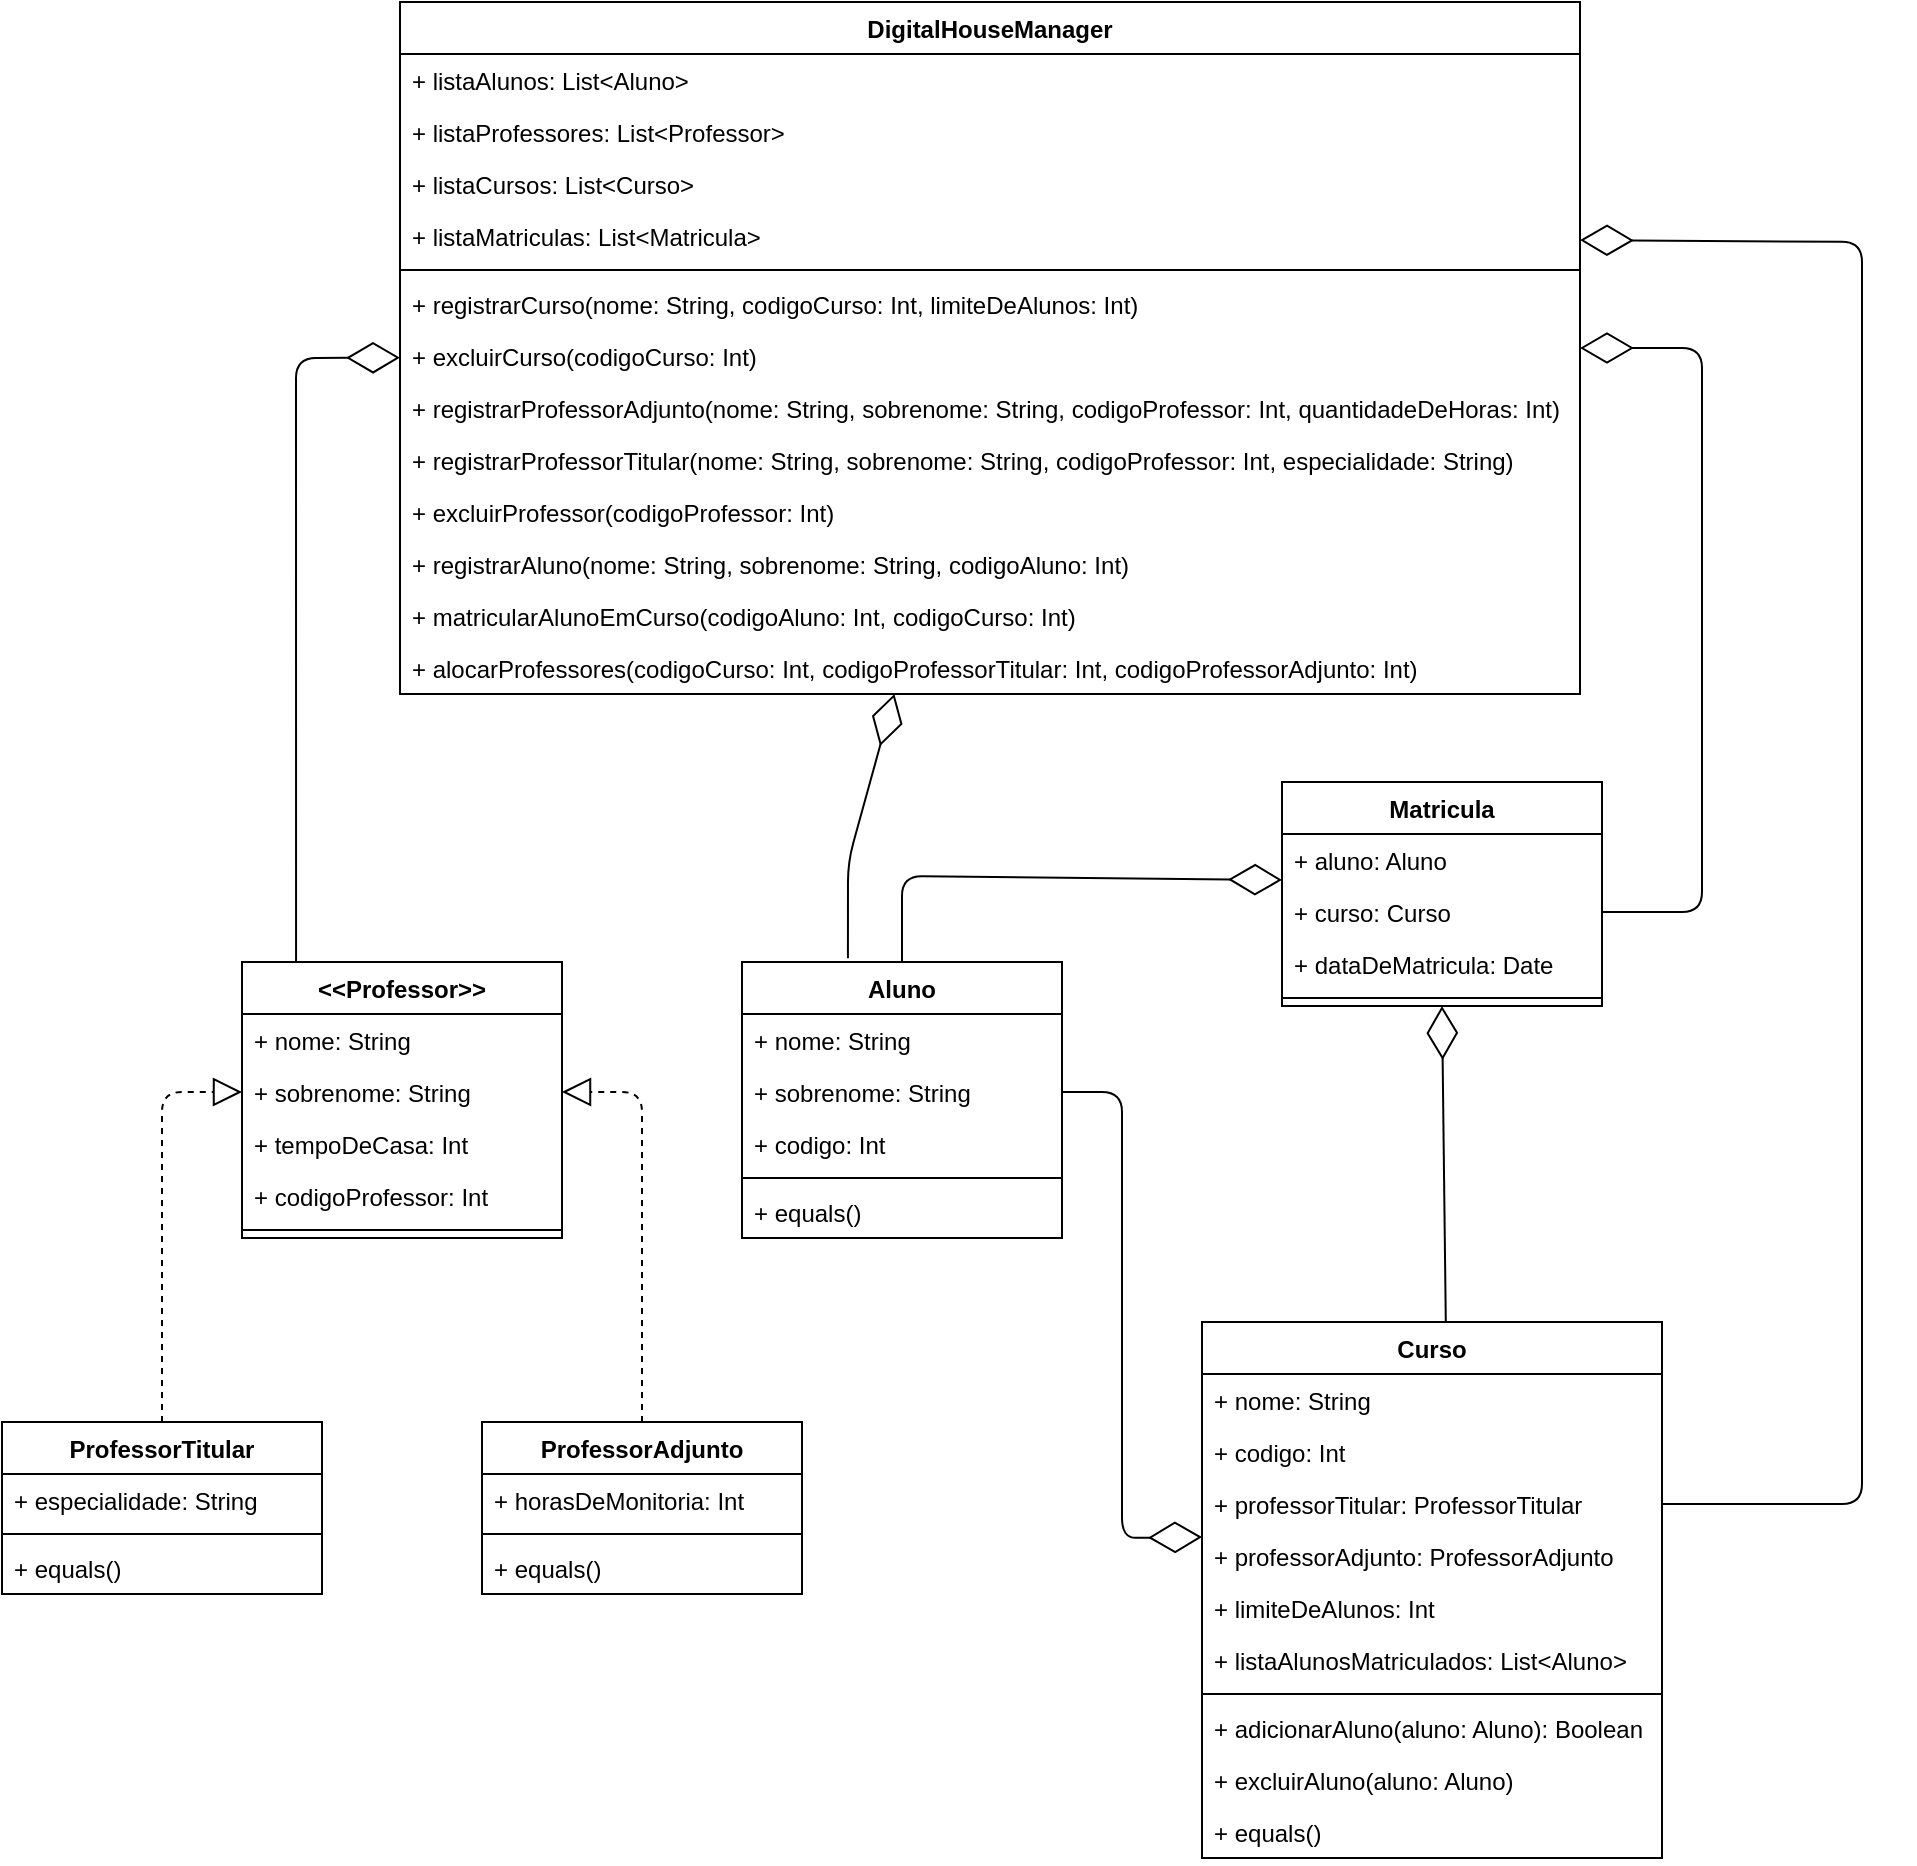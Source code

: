 <mxfile version="13.7.5" type="device"><diagram id="CSiTn9hd6-xCEIDapkxO" name="Page-1"><mxGraphModel dx="1695" dy="1651" grid="1" gridSize="10" guides="1" tooltips="1" connect="1" arrows="1" fold="1" page="1" pageScale="1" pageWidth="827" pageHeight="1169" math="0" shadow="0"><root><mxCell id="0"/><mxCell id="1" parent="0"/><mxCell id="4diedzbqZxgubI4D-eg0-1" value="Aluno" style="swimlane;fontStyle=1;align=center;verticalAlign=top;childLayout=stackLayout;horizontal=1;startSize=26;horizontalStack=0;resizeParent=1;resizeParentMax=0;resizeLast=0;collapsible=1;marginBottom=0;" parent="1" vertex="1"><mxGeometry x="290" y="30" width="160" height="138" as="geometry"/></mxCell><mxCell id="4diedzbqZxgubI4D-eg0-2" value="+ nome: String" style="text;strokeColor=none;fillColor=none;align=left;verticalAlign=top;spacingLeft=4;spacingRight=4;overflow=hidden;rotatable=0;points=[[0,0.5],[1,0.5]];portConstraint=eastwest;" parent="4diedzbqZxgubI4D-eg0-1" vertex="1"><mxGeometry y="26" width="160" height="26" as="geometry"/></mxCell><mxCell id="4diedzbqZxgubI4D-eg0-5" value="+ sobrenome: String" style="text;strokeColor=none;fillColor=none;align=left;verticalAlign=top;spacingLeft=4;spacingRight=4;overflow=hidden;rotatable=0;points=[[0,0.5],[1,0.5]];portConstraint=eastwest;" parent="4diedzbqZxgubI4D-eg0-1" vertex="1"><mxGeometry y="52" width="160" height="26" as="geometry"/></mxCell><mxCell id="4diedzbqZxgubI4D-eg0-6" value="+ codigo: Int" style="text;strokeColor=none;fillColor=none;align=left;verticalAlign=top;spacingLeft=4;spacingRight=4;overflow=hidden;rotatable=0;points=[[0,0.5],[1,0.5]];portConstraint=eastwest;" parent="4diedzbqZxgubI4D-eg0-1" vertex="1"><mxGeometry y="78" width="160" height="26" as="geometry"/></mxCell><mxCell id="4diedzbqZxgubI4D-eg0-3" value="" style="line;strokeWidth=1;fillColor=none;align=left;verticalAlign=middle;spacingTop=-1;spacingLeft=3;spacingRight=3;rotatable=0;labelPosition=right;points=[];portConstraint=eastwest;" parent="4diedzbqZxgubI4D-eg0-1" vertex="1"><mxGeometry y="104" width="160" height="8" as="geometry"/></mxCell><mxCell id="4diedzbqZxgubI4D-eg0-4" value="+ equals()" style="text;strokeColor=none;fillColor=none;align=left;verticalAlign=top;spacingLeft=4;spacingRight=4;overflow=hidden;rotatable=0;points=[[0,0.5],[1,0.5]];portConstraint=eastwest;" parent="4diedzbqZxgubI4D-eg0-1" vertex="1"><mxGeometry y="112" width="160" height="26" as="geometry"/></mxCell><mxCell id="uicn2okBLCUs19ZYDEfP-17" value="ProfessorAdjunto" style="swimlane;fontStyle=1;align=center;verticalAlign=top;childLayout=stackLayout;horizontal=1;startSize=26;horizontalStack=0;resizeParent=1;resizeParentMax=0;resizeLast=0;collapsible=1;marginBottom=0;" parent="1" vertex="1"><mxGeometry x="160" y="260" width="160" height="86" as="geometry"/></mxCell><mxCell id="uicn2okBLCUs19ZYDEfP-18" value="+ horasDeMonitoria: Int" style="text;strokeColor=none;fillColor=none;align=left;verticalAlign=top;spacingLeft=4;spacingRight=4;overflow=hidden;rotatable=0;points=[[0,0.5],[1,0.5]];portConstraint=eastwest;" parent="uicn2okBLCUs19ZYDEfP-17" vertex="1"><mxGeometry y="26" width="160" height="26" as="geometry"/></mxCell><mxCell id="uicn2okBLCUs19ZYDEfP-19" value="" style="line;strokeWidth=1;fillColor=none;align=left;verticalAlign=middle;spacingTop=-1;spacingLeft=3;spacingRight=3;rotatable=0;labelPosition=right;points=[];portConstraint=eastwest;" parent="uicn2okBLCUs19ZYDEfP-17" vertex="1"><mxGeometry y="52" width="160" height="8" as="geometry"/></mxCell><mxCell id="uicn2okBLCUs19ZYDEfP-20" value="+ equals()" style="text;strokeColor=none;fillColor=none;align=left;verticalAlign=top;spacingLeft=4;spacingRight=4;overflow=hidden;rotatable=0;points=[[0,0.5],[1,0.5]];portConstraint=eastwest;" parent="uicn2okBLCUs19ZYDEfP-17" vertex="1"><mxGeometry y="60" width="160" height="26" as="geometry"/></mxCell><mxCell id="uicn2okBLCUs19ZYDEfP-13" value="ProfessorTitular" style="swimlane;fontStyle=1;align=center;verticalAlign=top;childLayout=stackLayout;horizontal=1;startSize=26;horizontalStack=0;resizeParent=1;resizeParentMax=0;resizeLast=0;collapsible=1;marginBottom=0;" parent="1" vertex="1"><mxGeometry x="-80" y="260" width="160" height="86" as="geometry"/></mxCell><mxCell id="uicn2okBLCUs19ZYDEfP-14" value="+ especialidade: String" style="text;strokeColor=none;fillColor=none;align=left;verticalAlign=top;spacingLeft=4;spacingRight=4;overflow=hidden;rotatable=0;points=[[0,0.5],[1,0.5]];portConstraint=eastwest;" parent="uicn2okBLCUs19ZYDEfP-13" vertex="1"><mxGeometry y="26" width="160" height="26" as="geometry"/></mxCell><mxCell id="uicn2okBLCUs19ZYDEfP-15" value="" style="line;strokeWidth=1;fillColor=none;align=left;verticalAlign=middle;spacingTop=-1;spacingLeft=3;spacingRight=3;rotatable=0;labelPosition=right;points=[];portConstraint=eastwest;" parent="uicn2okBLCUs19ZYDEfP-13" vertex="1"><mxGeometry y="52" width="160" height="8" as="geometry"/></mxCell><mxCell id="uicn2okBLCUs19ZYDEfP-16" value="+ equals()" style="text;strokeColor=none;fillColor=none;align=left;verticalAlign=top;spacingLeft=4;spacingRight=4;overflow=hidden;rotatable=0;points=[[0,0.5],[1,0.5]];portConstraint=eastwest;" parent="uicn2okBLCUs19ZYDEfP-13" vertex="1"><mxGeometry y="60" width="160" height="26" as="geometry"/></mxCell><mxCell id="uicn2okBLCUs19ZYDEfP-6" value="&lt;&lt;Professor&gt;&gt;" style="swimlane;fontStyle=1;align=center;verticalAlign=top;childLayout=stackLayout;horizontal=1;startSize=26;horizontalStack=0;resizeParent=1;resizeParentMax=0;resizeLast=0;collapsible=1;marginBottom=0;" parent="1" vertex="1"><mxGeometry x="40" y="30" width="160" height="138" as="geometry"/></mxCell><mxCell id="uicn2okBLCUs19ZYDEfP-7" value="+ nome: String" style="text;strokeColor=none;fillColor=none;align=left;verticalAlign=top;spacingLeft=4;spacingRight=4;overflow=hidden;rotatable=0;points=[[0,0.5],[1,0.5]];portConstraint=eastwest;" parent="uicn2okBLCUs19ZYDEfP-6" vertex="1"><mxGeometry y="26" width="160" height="26" as="geometry"/></mxCell><mxCell id="uicn2okBLCUs19ZYDEfP-10" value="+ sobrenome: String" style="text;strokeColor=none;fillColor=none;align=left;verticalAlign=top;spacingLeft=4;spacingRight=4;overflow=hidden;rotatable=0;points=[[0,0.5],[1,0.5]];portConstraint=eastwest;" parent="uicn2okBLCUs19ZYDEfP-6" vertex="1"><mxGeometry y="52" width="160" height="26" as="geometry"/></mxCell><mxCell id="uicn2okBLCUs19ZYDEfP-11" value="+ tempoDeCasa: Int" style="text;strokeColor=none;fillColor=none;align=left;verticalAlign=top;spacingLeft=4;spacingRight=4;overflow=hidden;rotatable=0;points=[[0,0.5],[1,0.5]];portConstraint=eastwest;" parent="uicn2okBLCUs19ZYDEfP-6" vertex="1"><mxGeometry y="78" width="160" height="26" as="geometry"/></mxCell><mxCell id="uicn2okBLCUs19ZYDEfP-12" value="+ codigoProfessor: Int" style="text;strokeColor=none;fillColor=none;align=left;verticalAlign=top;spacingLeft=4;spacingRight=4;overflow=hidden;rotatable=0;points=[[0,0.5],[1,0.5]];portConstraint=eastwest;" parent="uicn2okBLCUs19ZYDEfP-6" vertex="1"><mxGeometry y="104" width="160" height="26" as="geometry"/></mxCell><mxCell id="uicn2okBLCUs19ZYDEfP-8" value="" style="line;strokeWidth=1;fillColor=none;align=left;verticalAlign=middle;spacingTop=-1;spacingLeft=3;spacingRight=3;rotatable=0;labelPosition=right;points=[];portConstraint=eastwest;" parent="uicn2okBLCUs19ZYDEfP-6" vertex="1"><mxGeometry y="130" width="160" height="8" as="geometry"/></mxCell><mxCell id="uicn2okBLCUs19ZYDEfP-21" value="" style="endArrow=block;dashed=1;endFill=0;endSize=12;html=1;exitX=0.5;exitY=0;exitDx=0;exitDy=0;entryX=1;entryY=0.5;entryDx=0;entryDy=0;" parent="1" source="uicn2okBLCUs19ZYDEfP-17" target="uicn2okBLCUs19ZYDEfP-10" edge="1"><mxGeometry width="160" relative="1" as="geometry"><mxPoint x="70" y="150" as="sourcePoint"/><mxPoint x="230" y="150" as="targetPoint"/><Array as="points"><mxPoint x="240" y="95"/></Array></mxGeometry></mxCell><mxCell id="uicn2okBLCUs19ZYDEfP-22" value="" style="endArrow=block;dashed=1;endFill=0;endSize=12;html=1;exitX=0.5;exitY=0;exitDx=0;exitDy=0;entryX=0;entryY=0.5;entryDx=0;entryDy=0;" parent="1" source="uicn2okBLCUs19ZYDEfP-13" target="uicn2okBLCUs19ZYDEfP-10" edge="1"><mxGeometry width="160" relative="1" as="geometry"><mxPoint x="70" y="150" as="sourcePoint"/><mxPoint x="230" y="150" as="targetPoint"/><Array as="points"><mxPoint y="95"/></Array></mxGeometry></mxCell><mxCell id="uicn2okBLCUs19ZYDEfP-1" value="Curso" style="swimlane;fontStyle=1;align=center;verticalAlign=top;childLayout=stackLayout;horizontal=1;startSize=26;horizontalStack=0;resizeParent=1;resizeParentMax=0;resizeLast=0;collapsible=1;marginBottom=0;" parent="1" vertex="1"><mxGeometry x="520" y="210" width="230" height="268" as="geometry"/></mxCell><mxCell id="uicn2okBLCUs19ZYDEfP-2" value="+ nome: String" style="text;strokeColor=none;fillColor=none;align=left;verticalAlign=top;spacingLeft=4;spacingRight=4;overflow=hidden;rotatable=0;points=[[0,0.5],[1,0.5]];portConstraint=eastwest;" parent="uicn2okBLCUs19ZYDEfP-1" vertex="1"><mxGeometry y="26" width="230" height="26" as="geometry"/></mxCell><mxCell id="uicn2okBLCUs19ZYDEfP-5" value="+ codigo: Int" style="text;strokeColor=none;fillColor=none;align=left;verticalAlign=top;spacingLeft=4;spacingRight=4;overflow=hidden;rotatable=0;points=[[0,0.5],[1,0.5]];portConstraint=eastwest;" parent="uicn2okBLCUs19ZYDEfP-1" vertex="1"><mxGeometry y="52" width="230" height="26" as="geometry"/></mxCell><mxCell id="uicn2okBLCUs19ZYDEfP-23" value="+ professorTitular: ProfessorTitular" style="text;strokeColor=none;fillColor=none;align=left;verticalAlign=top;spacingLeft=4;spacingRight=4;overflow=hidden;rotatable=0;points=[[0,0.5],[1,0.5]];portConstraint=eastwest;" parent="uicn2okBLCUs19ZYDEfP-1" vertex="1"><mxGeometry y="78" width="230" height="26" as="geometry"/></mxCell><mxCell id="uicn2okBLCUs19ZYDEfP-24" value="+ professorAdjunto: ProfessorAdjunto" style="text;strokeColor=none;fillColor=none;align=left;verticalAlign=top;spacingLeft=4;spacingRight=4;overflow=hidden;rotatable=0;points=[[0,0.5],[1,0.5]];portConstraint=eastwest;" parent="uicn2okBLCUs19ZYDEfP-1" vertex="1"><mxGeometry y="104" width="230" height="26" as="geometry"/></mxCell><mxCell id="uicn2okBLCUs19ZYDEfP-25" value="+ limiteDeAlunos: Int" style="text;strokeColor=none;fillColor=none;align=left;verticalAlign=top;spacingLeft=4;spacingRight=4;overflow=hidden;rotatable=0;points=[[0,0.5],[1,0.5]];portConstraint=eastwest;" parent="uicn2okBLCUs19ZYDEfP-1" vertex="1"><mxGeometry y="130" width="230" height="26" as="geometry"/></mxCell><mxCell id="uicn2okBLCUs19ZYDEfP-26" value="+ listaAlunosMatriculados: List&lt;Aluno&gt;" style="text;strokeColor=none;fillColor=none;align=left;verticalAlign=top;spacingLeft=4;spacingRight=4;overflow=hidden;rotatable=0;points=[[0,0.5],[1,0.5]];portConstraint=eastwest;" parent="uicn2okBLCUs19ZYDEfP-1" vertex="1"><mxGeometry y="156" width="230" height="26" as="geometry"/></mxCell><mxCell id="uicn2okBLCUs19ZYDEfP-3" value="" style="line;strokeWidth=1;fillColor=none;align=left;verticalAlign=middle;spacingTop=-1;spacingLeft=3;spacingRight=3;rotatable=0;labelPosition=right;points=[];portConstraint=eastwest;" parent="uicn2okBLCUs19ZYDEfP-1" vertex="1"><mxGeometry y="182" width="230" height="8" as="geometry"/></mxCell><mxCell id="g6tnmVvRhrmc-QLJcgcp-1" value="+ adicionarAluno(aluno: Aluno): Boolean" style="text;strokeColor=none;fillColor=none;align=left;verticalAlign=top;spacingLeft=4;spacingRight=4;overflow=hidden;rotatable=0;points=[[0,0.5],[1,0.5]];portConstraint=eastwest;" vertex="1" parent="uicn2okBLCUs19ZYDEfP-1"><mxGeometry y="190" width="230" height="26" as="geometry"/></mxCell><mxCell id="g6tnmVvRhrmc-QLJcgcp-2" value="+ excluirAluno(aluno: Aluno)" style="text;strokeColor=none;fillColor=none;align=left;verticalAlign=top;spacingLeft=4;spacingRight=4;overflow=hidden;rotatable=0;points=[[0,0.5],[1,0.5]];portConstraint=eastwest;" vertex="1" parent="uicn2okBLCUs19ZYDEfP-1"><mxGeometry y="216" width="230" height="26" as="geometry"/></mxCell><mxCell id="uicn2okBLCUs19ZYDEfP-4" value="+ equals()" style="text;strokeColor=none;fillColor=none;align=left;verticalAlign=top;spacingLeft=4;spacingRight=4;overflow=hidden;rotatable=0;points=[[0,0.5],[1,0.5]];portConstraint=eastwest;" parent="uicn2okBLCUs19ZYDEfP-1" vertex="1"><mxGeometry y="242" width="230" height="26" as="geometry"/></mxCell><mxCell id="uicn2okBLCUs19ZYDEfP-27" value="" style="endArrow=diamondThin;endFill=0;endSize=24;html=1;exitX=1;exitY=0.5;exitDx=0;exitDy=0;" parent="1" source="4diedzbqZxgubI4D-eg0-5" edge="1"><mxGeometry width="160" relative="1" as="geometry"><mxPoint x="360" y="317.5" as="sourcePoint"/><mxPoint x="520" y="317.5" as="targetPoint"/><Array as="points"><mxPoint x="480" y="95"/><mxPoint x="480" y="318"/></Array></mxGeometry></mxCell><mxCell id="uicn2okBLCUs19ZYDEfP-28" value="Matricula" style="swimlane;fontStyle=1;align=center;verticalAlign=top;childLayout=stackLayout;horizontal=1;startSize=26;horizontalStack=0;resizeParent=1;resizeParentMax=0;resizeLast=0;collapsible=1;marginBottom=0;" parent="1" vertex="1"><mxGeometry x="560" y="-60" width="160" height="112" as="geometry"/></mxCell><mxCell id="uicn2okBLCUs19ZYDEfP-29" value="+ aluno: Aluno" style="text;strokeColor=none;fillColor=none;align=left;verticalAlign=top;spacingLeft=4;spacingRight=4;overflow=hidden;rotatable=0;points=[[0,0.5],[1,0.5]];portConstraint=eastwest;" parent="uicn2okBLCUs19ZYDEfP-28" vertex="1"><mxGeometry y="26" width="160" height="26" as="geometry"/></mxCell><mxCell id="uicn2okBLCUs19ZYDEfP-32" value="+ curso: Curso" style="text;strokeColor=none;fillColor=none;align=left;verticalAlign=top;spacingLeft=4;spacingRight=4;overflow=hidden;rotatable=0;points=[[0,0.5],[1,0.5]];portConstraint=eastwest;" parent="uicn2okBLCUs19ZYDEfP-28" vertex="1"><mxGeometry y="52" width="160" height="26" as="geometry"/></mxCell><mxCell id="uicn2okBLCUs19ZYDEfP-33" value="+ dataDeMatricula: Date" style="text;strokeColor=none;fillColor=none;align=left;verticalAlign=top;spacingLeft=4;spacingRight=4;overflow=hidden;rotatable=0;points=[[0,0.5],[1,0.5]];portConstraint=eastwest;" parent="uicn2okBLCUs19ZYDEfP-28" vertex="1"><mxGeometry y="78" width="160" height="26" as="geometry"/></mxCell><mxCell id="uicn2okBLCUs19ZYDEfP-30" value="" style="line;strokeWidth=1;fillColor=none;align=left;verticalAlign=middle;spacingTop=-1;spacingLeft=3;spacingRight=3;rotatable=0;labelPosition=right;points=[];portConstraint=eastwest;" parent="uicn2okBLCUs19ZYDEfP-28" vertex="1"><mxGeometry y="104" width="160" height="8" as="geometry"/></mxCell><mxCell id="uicn2okBLCUs19ZYDEfP-34" value="" style="endArrow=diamondThin;endFill=0;endSize=24;html=1;exitX=0.5;exitY=0;exitDx=0;exitDy=0;" parent="1" source="4diedzbqZxgubI4D-eg0-1" edge="1"><mxGeometry width="160" relative="1" as="geometry"><mxPoint x="370" y="-10" as="sourcePoint"/><mxPoint x="560" y="-11" as="targetPoint"/><Array as="points"><mxPoint x="370" y="-13"/></Array></mxGeometry></mxCell><mxCell id="uicn2okBLCUs19ZYDEfP-35" value="" style="endArrow=diamondThin;endFill=0;endSize=24;html=1;entryX=0.5;entryY=1;entryDx=0;entryDy=0;exitX=0.53;exitY=0;exitDx=0;exitDy=0;exitPerimeter=0;" parent="1" source="uicn2okBLCUs19ZYDEfP-1" target="uicn2okBLCUs19ZYDEfP-28" edge="1"><mxGeometry width="160" relative="1" as="geometry"><mxPoint x="720" y="140" as="sourcePoint"/><mxPoint x="600" y="130" as="targetPoint"/></mxGeometry></mxCell><mxCell id="uicn2okBLCUs19ZYDEfP-46" value="" style="endArrow=diamondThin;endFill=0;endSize=24;html=1;exitX=1;exitY=0.5;exitDx=0;exitDy=0;" parent="1" source="uicn2okBLCUs19ZYDEfP-23" target="uicn2okBLCUs19ZYDEfP-42" edge="1"><mxGeometry width="160" relative="1" as="geometry"><mxPoint x="850" y="300" as="sourcePoint"/><mxPoint x="650" y="-250" as="targetPoint"/><Array as="points"><mxPoint x="850" y="301"/><mxPoint x="850" y="-330"/></Array></mxGeometry></mxCell><mxCell id="g6tnmVvRhrmc-QLJcgcp-6" value="" style="endArrow=none;endFill=0;endSize=24;html=1;entryX=0.169;entryY=0;entryDx=0;entryDy=0;entryPerimeter=0;startArrow=diamondThin;startFill=0;startSize=24;" edge="1" parent="1" source="g6tnmVvRhrmc-QLJcgcp-4" target="uicn2okBLCUs19ZYDEfP-6"><mxGeometry width="160" relative="1" as="geometry"><mxPoint x="67" y="-280" as="sourcePoint"/><mxPoint x="160" y="-100" as="targetPoint"/><Array as="points"><mxPoint x="67" y="-272"/></Array></mxGeometry></mxCell><mxCell id="uicn2okBLCUs19ZYDEfP-36" value="DigitalHouseManager" style="swimlane;fontStyle=1;align=center;verticalAlign=top;childLayout=stackLayout;horizontal=1;startSize=26;horizontalStack=0;resizeParent=1;resizeParentMax=0;resizeLast=0;collapsible=1;marginBottom=0;" parent="1" vertex="1"><mxGeometry x="119" y="-450" width="590" height="346" as="geometry"/></mxCell><mxCell id="uicn2okBLCUs19ZYDEfP-37" value="+ listaAlunos: List&lt;Aluno&gt;" style="text;strokeColor=none;fillColor=none;align=left;verticalAlign=top;spacingLeft=4;spacingRight=4;overflow=hidden;rotatable=0;points=[[0,0.5],[1,0.5]];portConstraint=eastwest;" parent="uicn2okBLCUs19ZYDEfP-36" vertex="1"><mxGeometry y="26" width="590" height="26" as="geometry"/></mxCell><mxCell id="uicn2okBLCUs19ZYDEfP-40" value="+ listaProfessores: List&lt;Professor&gt;" style="text;strokeColor=none;fillColor=none;align=left;verticalAlign=top;spacingLeft=4;spacingRight=4;overflow=hidden;rotatable=0;points=[[0,0.5],[1,0.5]];portConstraint=eastwest;" parent="uicn2okBLCUs19ZYDEfP-36" vertex="1"><mxGeometry y="52" width="590" height="26" as="geometry"/></mxCell><mxCell id="uicn2okBLCUs19ZYDEfP-41" value="+ listaCursos: List&lt;Curso&gt;" style="text;strokeColor=none;fillColor=none;align=left;verticalAlign=top;spacingLeft=4;spacingRight=4;overflow=hidden;rotatable=0;points=[[0,0.5],[1,0.5]];portConstraint=eastwest;" parent="uicn2okBLCUs19ZYDEfP-36" vertex="1"><mxGeometry y="78" width="590" height="26" as="geometry"/></mxCell><mxCell id="uicn2okBLCUs19ZYDEfP-42" value="+ listaMatriculas: List&lt;Matricula&gt;" style="text;strokeColor=none;fillColor=none;align=left;verticalAlign=top;spacingLeft=4;spacingRight=4;overflow=hidden;rotatable=0;points=[[0,0.5],[1,0.5]];portConstraint=eastwest;" parent="uicn2okBLCUs19ZYDEfP-36" vertex="1"><mxGeometry y="104" width="590" height="26" as="geometry"/></mxCell><mxCell id="uicn2okBLCUs19ZYDEfP-38" value="" style="line;strokeWidth=1;fillColor=none;align=left;verticalAlign=middle;spacingTop=-1;spacingLeft=3;spacingRight=3;rotatable=0;labelPosition=right;points=[];portConstraint=eastwest;" parent="uicn2okBLCUs19ZYDEfP-36" vertex="1"><mxGeometry y="130" width="590" height="8" as="geometry"/></mxCell><mxCell id="g6tnmVvRhrmc-QLJcgcp-3" value="+ registrarCurso(nome: String, codigoCurso: Int, limiteDeAlunos: Int)" style="text;strokeColor=none;fillColor=none;align=left;verticalAlign=top;spacingLeft=4;spacingRight=4;overflow=hidden;rotatable=0;points=[[0,0.5],[1,0.5]];portConstraint=eastwest;" vertex="1" parent="uicn2okBLCUs19ZYDEfP-36"><mxGeometry y="138" width="590" height="26" as="geometry"/></mxCell><mxCell id="g6tnmVvRhrmc-QLJcgcp-4" value="+ excluirCurso(codigoCurso: Int)" style="text;strokeColor=none;fillColor=none;align=left;verticalAlign=top;spacingLeft=4;spacingRight=4;overflow=hidden;rotatable=0;points=[[0,0.5],[1,0.5]];portConstraint=eastwest;" vertex="1" parent="uicn2okBLCUs19ZYDEfP-36"><mxGeometry y="164" width="590" height="26" as="geometry"/></mxCell><mxCell id="g6tnmVvRhrmc-QLJcgcp-5" value="+ registrarProfessorAdjunto(nome: String, sobrenome: String, codigoProfessor: Int, quantidadeDeHoras: Int)" style="text;strokeColor=none;fillColor=none;align=left;verticalAlign=top;spacingLeft=4;spacingRight=4;overflow=hidden;rotatable=0;points=[[0,0.5],[1,0.5]];portConstraint=eastwest;" vertex="1" parent="uicn2okBLCUs19ZYDEfP-36"><mxGeometry y="190" width="590" height="26" as="geometry"/></mxCell><mxCell id="g6tnmVvRhrmc-QLJcgcp-7" value="+ registrarProfessorTitular(nome: String, sobrenome: String, codigoProfessor: Int, especialidade: String)" style="text;strokeColor=none;fillColor=none;align=left;verticalAlign=top;spacingLeft=4;spacingRight=4;overflow=hidden;rotatable=0;points=[[0,0.5],[1,0.5]];portConstraint=eastwest;" vertex="1" parent="uicn2okBLCUs19ZYDEfP-36"><mxGeometry y="216" width="590" height="26" as="geometry"/></mxCell><mxCell id="g6tnmVvRhrmc-QLJcgcp-8" value="+ excluirProfessor(codigoProfessor: Int)" style="text;strokeColor=none;fillColor=none;align=left;verticalAlign=top;spacingLeft=4;spacingRight=4;overflow=hidden;rotatable=0;points=[[0,0.5],[1,0.5]];portConstraint=eastwest;" vertex="1" parent="uicn2okBLCUs19ZYDEfP-36"><mxGeometry y="242" width="590" height="26" as="geometry"/></mxCell><mxCell id="g6tnmVvRhrmc-QLJcgcp-9" value="+ registrarAluno(nome: String, sobrenome: String, codigoAluno: Int)" style="text;strokeColor=none;fillColor=none;align=left;verticalAlign=top;spacingLeft=4;spacingRight=4;overflow=hidden;rotatable=0;points=[[0,0.5],[1,0.5]];portConstraint=eastwest;" vertex="1" parent="uicn2okBLCUs19ZYDEfP-36"><mxGeometry y="268" width="590" height="26" as="geometry"/></mxCell><mxCell id="g6tnmVvRhrmc-QLJcgcp-10" value="+ matricularAlunoEmCurso(codigoAluno: Int, codigoCurso: Int)" style="text;strokeColor=none;fillColor=none;align=left;verticalAlign=top;spacingLeft=4;spacingRight=4;overflow=hidden;rotatable=0;points=[[0,0.5],[1,0.5]];portConstraint=eastwest;" vertex="1" parent="uicn2okBLCUs19ZYDEfP-36"><mxGeometry y="294" width="590" height="26" as="geometry"/></mxCell><mxCell id="g6tnmVvRhrmc-QLJcgcp-24" value="+ alocarProfessores(codigoCurso: Int, codigoProfessorTitular: Int, codigoProfessorAdjunto: Int)" style="text;strokeColor=none;fillColor=none;align=left;verticalAlign=top;spacingLeft=4;spacingRight=4;overflow=hidden;rotatable=0;points=[[0,0.5],[1,0.5]];portConstraint=eastwest;" vertex="1" parent="uicn2okBLCUs19ZYDEfP-36"><mxGeometry y="320" width="590" height="26" as="geometry"/></mxCell><mxCell id="g6tnmVvRhrmc-QLJcgcp-25" value="" style="endArrow=diamondThin;endFill=0;endSize=24;html=1;exitX=0.331;exitY=-0.014;exitDx=0;exitDy=0;exitPerimeter=0;" edge="1" parent="1" source="4diedzbqZxgubI4D-eg0-1" target="uicn2okBLCUs19ZYDEfP-36"><mxGeometry width="160" relative="1" as="geometry"><mxPoint x="200" y="-50" as="sourcePoint"/><mxPoint x="360" y="-50" as="targetPoint"/><Array as="points"><mxPoint x="343" y="-20"/></Array></mxGeometry></mxCell><mxCell id="g6tnmVvRhrmc-QLJcgcp-26" value="" style="endArrow=diamondThin;endFill=0;endSize=24;html=1;exitX=1;exitY=0.5;exitDx=0;exitDy=0;" edge="1" parent="1" source="uicn2okBLCUs19ZYDEfP-32" target="uicn2okBLCUs19ZYDEfP-36"><mxGeometry width="160" relative="1" as="geometry"><mxPoint x="680" y="-80" as="sourcePoint"/><mxPoint x="710" y="-160" as="targetPoint"/><Array as="points"><mxPoint x="770" y="5"/><mxPoint x="770" y="-277"/></Array></mxGeometry></mxCell></root></mxGraphModel></diagram></mxfile>